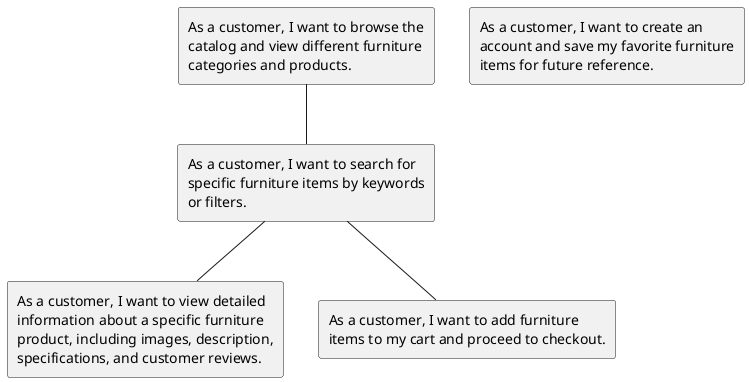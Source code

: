 @startuml
rectangle "As a customer, I want to browse the\ncatalog and view different furniture\ncategories and products." as US1
rectangle "As a customer, I want to search for\nspecific furniture items by keywords\nor filters." as US2
rectangle "As a customer, I want to view detailed\ninformation about a specific furniture\nproduct, including images, description,\nspecifications, and customer reviews." as US3
rectangle "As a customer, I want to add furniture\nitems to my cart and proceed to checkout." as US4
rectangle "As a customer, I want to create an\naccount and save my favorite furniture\nitems for future reference." as US5

US1 -- US2
US2 -- US3
US2 -- US4
@enduml
